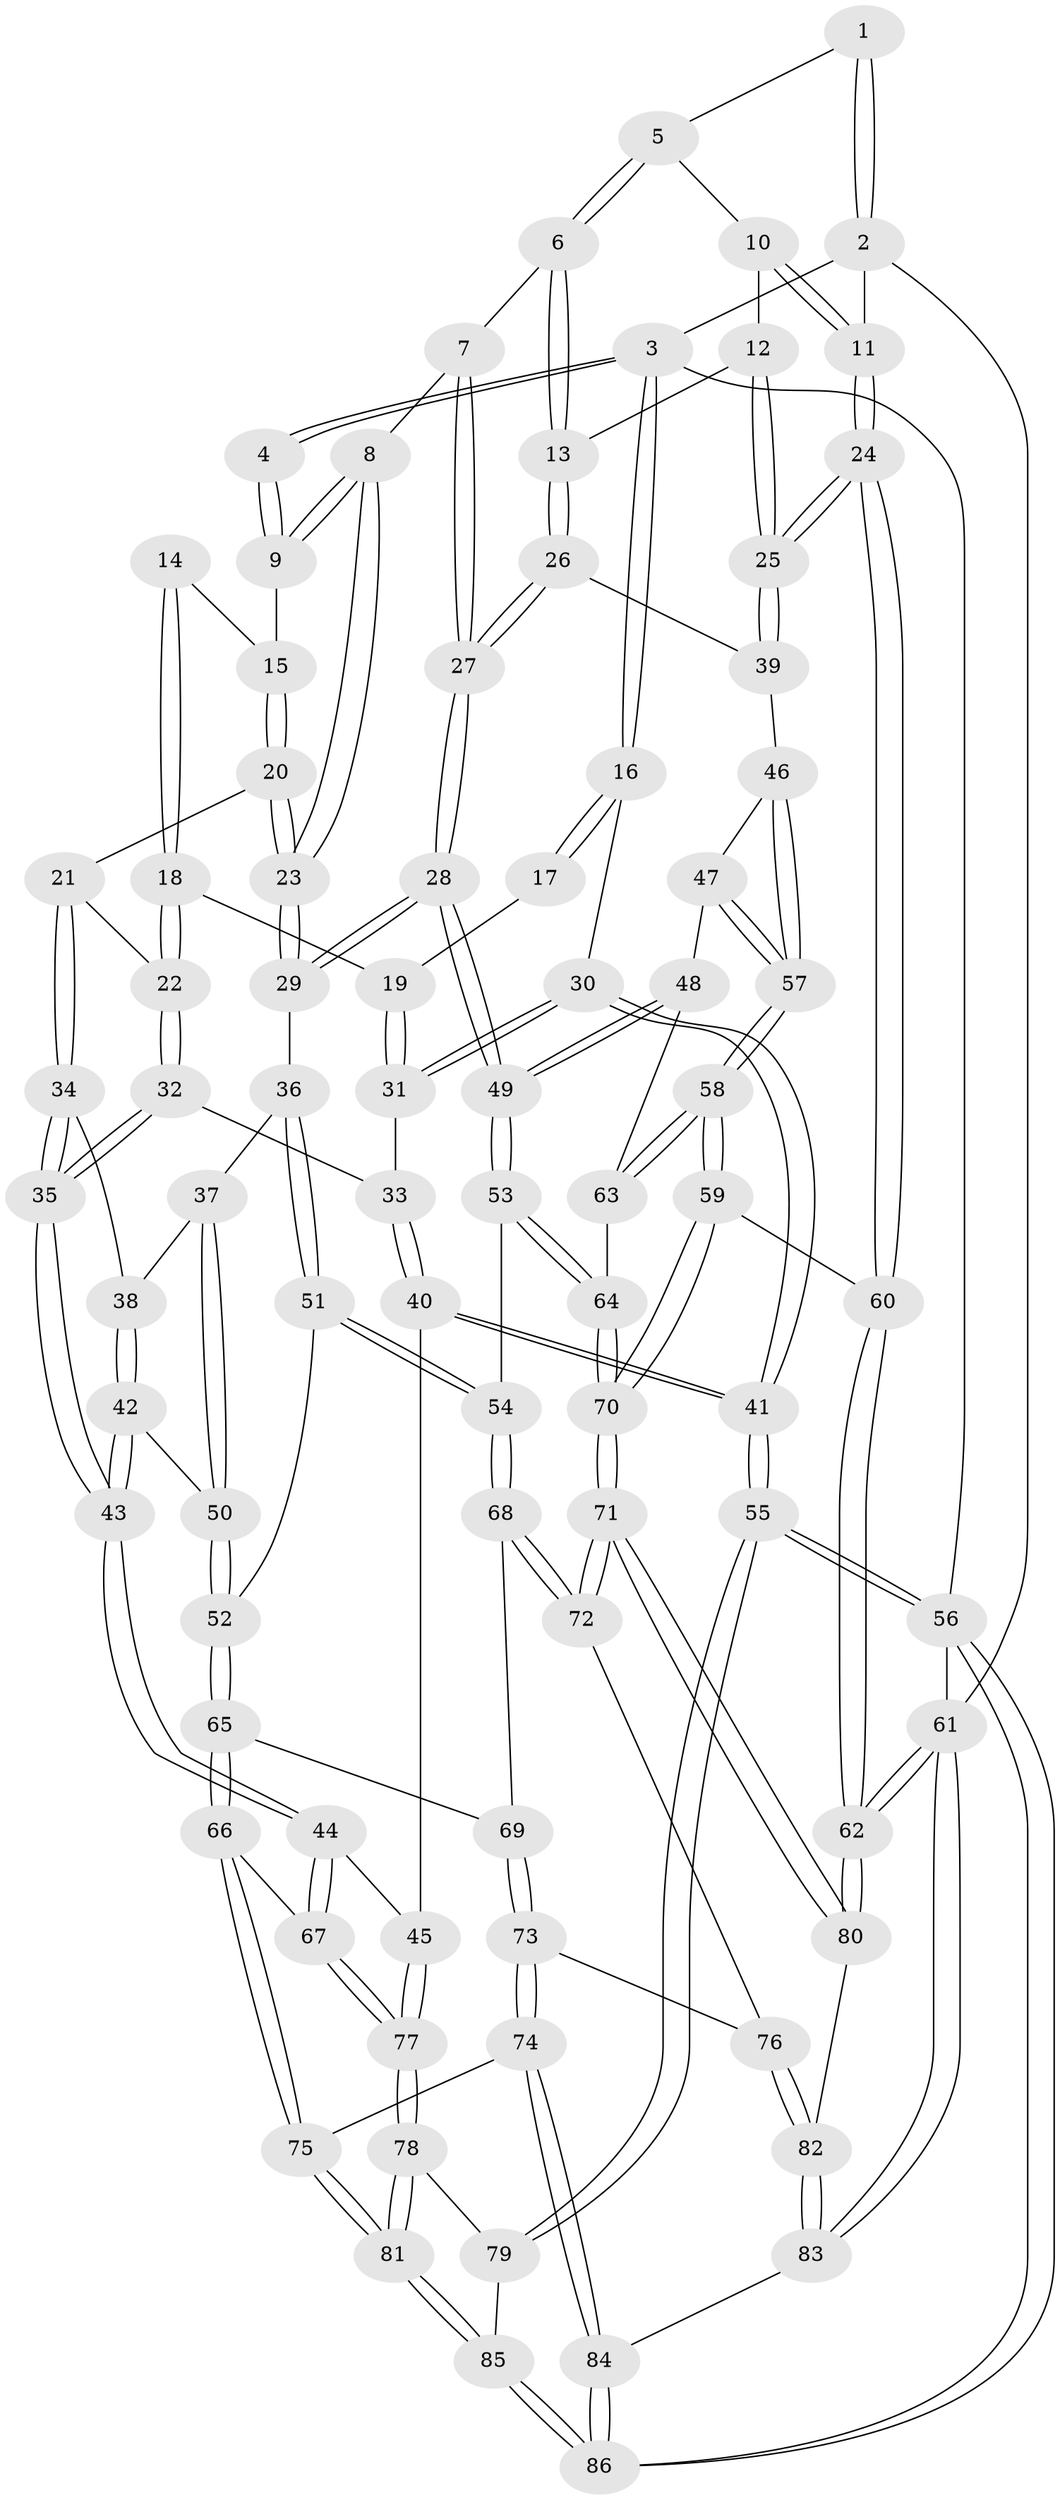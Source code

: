 // Generated by graph-tools (version 1.1) at 2025/03/03/09/25 03:03:26]
// undirected, 86 vertices, 212 edges
graph export_dot {
graph [start="1"]
  node [color=gray90,style=filled];
  1 [pos="+0.6462814120409235+0"];
  2 [pos="+1+0"];
  3 [pos="+0+0"];
  4 [pos="+0.40777839046205067+0"];
  5 [pos="+0.6788951139758769+0.06761383043288244"];
  6 [pos="+0.6452527941106944+0.1322936198552067"];
  7 [pos="+0.5911224425703445+0.14528545712555718"];
  8 [pos="+0.5316941911182097+0.13590255576353164"];
  9 [pos="+0.3995064665491128+0.018812939552009016"];
  10 [pos="+0.8110561768613053+0.07230025141370554"];
  11 [pos="+1+0"];
  12 [pos="+0.7747235105224326+0.17853508922807176"];
  13 [pos="+0.742703387022516+0.21818667043227688"];
  14 [pos="+0.3254107699214301+0.07627809528177575"];
  15 [pos="+0.36115130317702626+0.0677646103603146"];
  16 [pos="+0+0"];
  17 [pos="+0.19414772774724426+0.06527151132274649"];
  18 [pos="+0.1745424975136494+0.16955668030074533"];
  19 [pos="+0.12760550606779347+0.16935602555381235"];
  20 [pos="+0.34363632869731897+0.17642144310441563"];
  21 [pos="+0.33371194752116057+0.19356256061684668"];
  22 [pos="+0.24169171123777422+0.22672874193653691"];
  23 [pos="+0.4825089643385914+0.2958421028378333"];
  24 [pos="+1+0.08755456489016092"];
  25 [pos="+1+0.09329873277044302"];
  26 [pos="+0.7619064709064665+0.2940669407299071"];
  27 [pos="+0.6173945637253888+0.35044059450350146"];
  28 [pos="+0.5992910982178669+0.3668675013019409"];
  29 [pos="+0.48726577236103014+0.33701665478817616"];
  30 [pos="+0+0"];
  31 [pos="+0.07320488512955337+0.18354842028653998"];
  32 [pos="+0.19651321908334324+0.32836098854603846"];
  33 [pos="+0.08708159240638945+0.22207276034900267"];
  34 [pos="+0.3312003848356174+0.28463097318207636"];
  35 [pos="+0.21720151595934442+0.38364860193168077"];
  36 [pos="+0.4839273656424137+0.33913396103818305"];
  37 [pos="+0.47106037254735267+0.3444175908346465"];
  38 [pos="+0.3819805086947432+0.31761813030432723"];
  39 [pos="+0.8002060524921589+0.3154689900266038"];
  40 [pos="+0+0.5450350954923373"];
  41 [pos="+0+0.5462532628819028"];
  42 [pos="+0.25652361993844863+0.4867683661494634"];
  43 [pos="+0.20942195832798818+0.4820931829387918"];
  44 [pos="+0.17929554443594206+0.5027723833112896"];
  45 [pos="+0+0.5457109733857339"];
  46 [pos="+0.8125174299219011+0.3623771992302412"];
  47 [pos="+0.7464509000842907+0.46274078786503314"];
  48 [pos="+0.7317545019624782+0.4827208778385767"];
  49 [pos="+0.6255388576814096+0.5130126627623235"];
  50 [pos="+0.33833110785490134+0.5021289693814509"];
  51 [pos="+0.4918782558323936+0.5108240222603073"];
  52 [pos="+0.3729107282296946+0.5310632864514129"];
  53 [pos="+0.6196548445758038+0.527356047931783"];
  54 [pos="+0.6159520876329923+0.5307475642182675"];
  55 [pos="+0+1"];
  56 [pos="+0+1"];
  57 [pos="+0.9609184719482096+0.5175016999199469"];
  58 [pos="+0.9905480149229349+0.5473319773207785"];
  59 [pos="+1+0.5563883337234546"];
  60 [pos="+1+0.5290490464254973"];
  61 [pos="+1+1"];
  62 [pos="+1+1"];
  63 [pos="+0.7762826229956838+0.5147362881867623"];
  64 [pos="+0.7621576279401853+0.6278063608634858"];
  65 [pos="+0.4010182560278872+0.6056743634380067"];
  66 [pos="+0.28689441704501784+0.7676505443686314"];
  67 [pos="+0.2853906326595588+0.7669113611771333"];
  68 [pos="+0.5947797591288533+0.5892583185576427"];
  69 [pos="+0.44398092806520867+0.6364003949719139"];
  70 [pos="+0.8359040804017065+0.7152578743876157"];
  71 [pos="+0.8151138411783152+0.7663838742749605"];
  72 [pos="+0.6023973141853686+0.6589306103419056"];
  73 [pos="+0.4898804982581259+0.781785714490217"];
  74 [pos="+0.39312348409058573+0.8439541397098813"];
  75 [pos="+0.3411053846604259+0.8319230150425282"];
  76 [pos="+0.5305933187946213+0.7802672215624407"];
  77 [pos="+0.12361576082896786+0.7893881879948775"];
  78 [pos="+0.10269477270423576+0.8418516809993193"];
  79 [pos="+0.02469771496563215+0.8844847333432951"];
  80 [pos="+0.811326092947439+0.8058343028410627"];
  81 [pos="+0.21184916503012452+0.9900072222069909"];
  82 [pos="+0.6892830130972739+0.8905538333887236"];
  83 [pos="+0.599732195924345+1"];
  84 [pos="+0.5226323966001238+1"];
  85 [pos="+0.20066196263490396+1"];
  86 [pos="+0.18898997757612634+1"];
  1 -- 2;
  1 -- 2;
  1 -- 5;
  2 -- 3;
  2 -- 11;
  2 -- 61;
  3 -- 4;
  3 -- 4;
  3 -- 16;
  3 -- 16;
  3 -- 56;
  4 -- 9;
  4 -- 9;
  5 -- 6;
  5 -- 6;
  5 -- 10;
  6 -- 7;
  6 -- 13;
  6 -- 13;
  7 -- 8;
  7 -- 27;
  7 -- 27;
  8 -- 9;
  8 -- 9;
  8 -- 23;
  8 -- 23;
  9 -- 15;
  10 -- 11;
  10 -- 11;
  10 -- 12;
  11 -- 24;
  11 -- 24;
  12 -- 13;
  12 -- 25;
  12 -- 25;
  13 -- 26;
  13 -- 26;
  14 -- 15;
  14 -- 18;
  14 -- 18;
  15 -- 20;
  15 -- 20;
  16 -- 17;
  16 -- 17;
  16 -- 30;
  17 -- 19;
  18 -- 19;
  18 -- 22;
  18 -- 22;
  19 -- 31;
  19 -- 31;
  20 -- 21;
  20 -- 23;
  20 -- 23;
  21 -- 22;
  21 -- 34;
  21 -- 34;
  22 -- 32;
  22 -- 32;
  23 -- 29;
  23 -- 29;
  24 -- 25;
  24 -- 25;
  24 -- 60;
  24 -- 60;
  25 -- 39;
  25 -- 39;
  26 -- 27;
  26 -- 27;
  26 -- 39;
  27 -- 28;
  27 -- 28;
  28 -- 29;
  28 -- 29;
  28 -- 49;
  28 -- 49;
  29 -- 36;
  30 -- 31;
  30 -- 31;
  30 -- 41;
  30 -- 41;
  31 -- 33;
  32 -- 33;
  32 -- 35;
  32 -- 35;
  33 -- 40;
  33 -- 40;
  34 -- 35;
  34 -- 35;
  34 -- 38;
  35 -- 43;
  35 -- 43;
  36 -- 37;
  36 -- 51;
  36 -- 51;
  37 -- 38;
  37 -- 50;
  37 -- 50;
  38 -- 42;
  38 -- 42;
  39 -- 46;
  40 -- 41;
  40 -- 41;
  40 -- 45;
  41 -- 55;
  41 -- 55;
  42 -- 43;
  42 -- 43;
  42 -- 50;
  43 -- 44;
  43 -- 44;
  44 -- 45;
  44 -- 67;
  44 -- 67;
  45 -- 77;
  45 -- 77;
  46 -- 47;
  46 -- 57;
  46 -- 57;
  47 -- 48;
  47 -- 57;
  47 -- 57;
  48 -- 49;
  48 -- 49;
  48 -- 63;
  49 -- 53;
  49 -- 53;
  50 -- 52;
  50 -- 52;
  51 -- 52;
  51 -- 54;
  51 -- 54;
  52 -- 65;
  52 -- 65;
  53 -- 54;
  53 -- 64;
  53 -- 64;
  54 -- 68;
  54 -- 68;
  55 -- 56;
  55 -- 56;
  55 -- 79;
  55 -- 79;
  56 -- 86;
  56 -- 86;
  56 -- 61;
  57 -- 58;
  57 -- 58;
  58 -- 59;
  58 -- 59;
  58 -- 63;
  58 -- 63;
  59 -- 60;
  59 -- 70;
  59 -- 70;
  60 -- 62;
  60 -- 62;
  61 -- 62;
  61 -- 62;
  61 -- 83;
  61 -- 83;
  62 -- 80;
  62 -- 80;
  63 -- 64;
  64 -- 70;
  64 -- 70;
  65 -- 66;
  65 -- 66;
  65 -- 69;
  66 -- 67;
  66 -- 75;
  66 -- 75;
  67 -- 77;
  67 -- 77;
  68 -- 69;
  68 -- 72;
  68 -- 72;
  69 -- 73;
  69 -- 73;
  70 -- 71;
  70 -- 71;
  71 -- 72;
  71 -- 72;
  71 -- 80;
  71 -- 80;
  72 -- 76;
  73 -- 74;
  73 -- 74;
  73 -- 76;
  74 -- 75;
  74 -- 84;
  74 -- 84;
  75 -- 81;
  75 -- 81;
  76 -- 82;
  76 -- 82;
  77 -- 78;
  77 -- 78;
  78 -- 79;
  78 -- 81;
  78 -- 81;
  79 -- 85;
  80 -- 82;
  81 -- 85;
  81 -- 85;
  82 -- 83;
  82 -- 83;
  83 -- 84;
  84 -- 86;
  84 -- 86;
  85 -- 86;
  85 -- 86;
}
